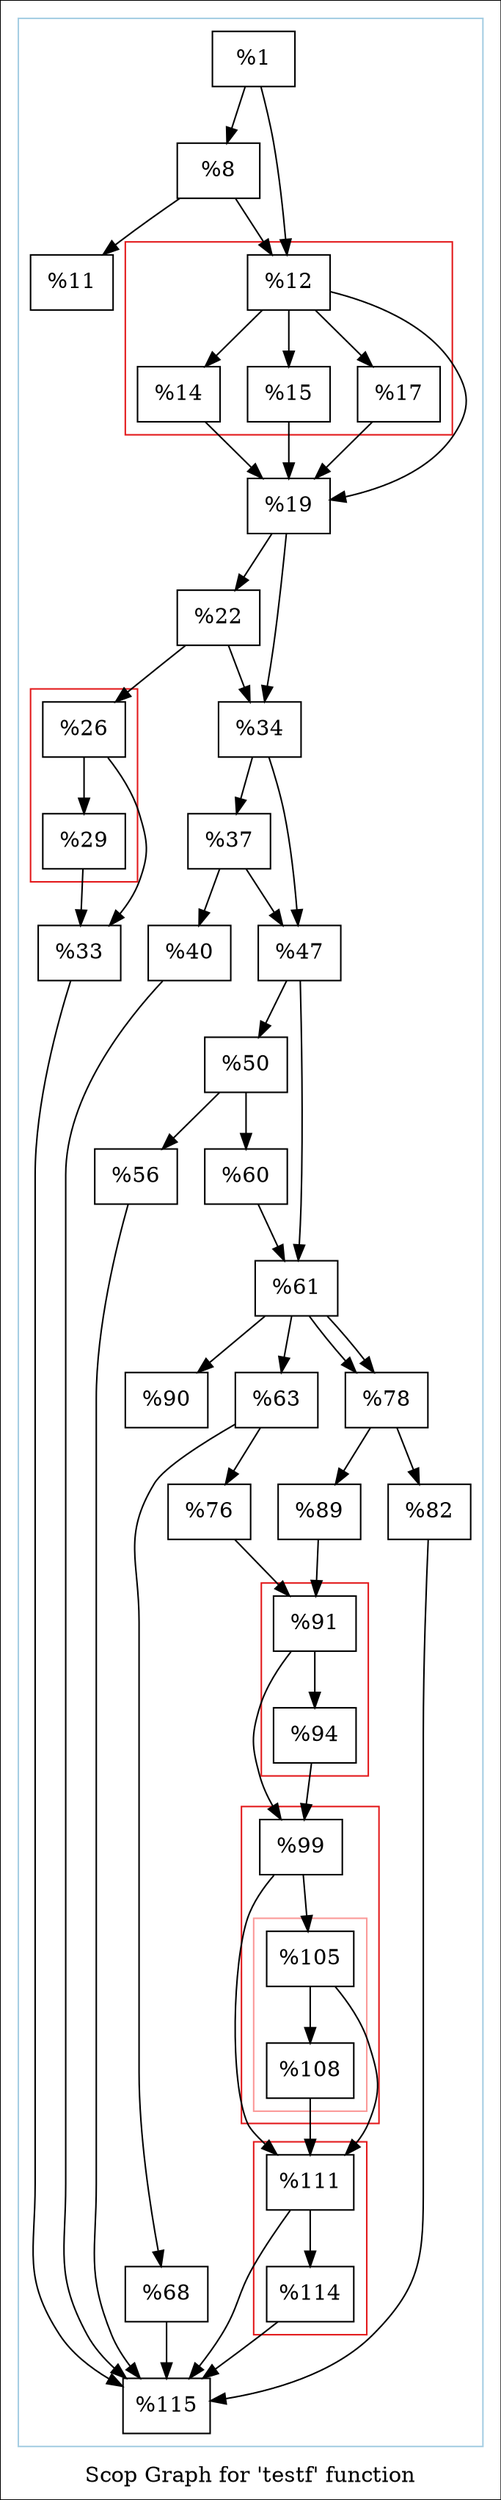 digraph "Scop Graph for 'testf' function" {
	label="Scop Graph for 'testf' function";

	Node0x18e9c30 [shape=record,label="{%1}"];
	Node0x18e9c30 -> Node0x169d8c0;
	Node0x18e9c30 -> Node0x18d0cf0;
	Node0x169d8c0 [shape=record,label="{%8}"];
	Node0x169d8c0 -> Node0x16605f0;
	Node0x169d8c0 -> Node0x18d0cf0;
	Node0x16605f0 [shape=record,label="{%11}"];
	Node0x18d0cf0 [shape=record,label="{%12}"];
	Node0x18d0cf0 -> Node0x17b5b70;
	Node0x18d0cf0 -> Node0x1874290;
	Node0x18d0cf0 -> Node0x18470b0;
	Node0x18d0cf0 -> Node0x1748dd0;
	Node0x17b5b70 [shape=record,label="{%19}"];
	Node0x17b5b70 -> Node0x17dce20;
	Node0x17b5b70 -> Node0x18e5640;
	Node0x17dce20 [shape=record,label="{%22}"];
	Node0x17dce20 -> Node0x18d3fc0;
	Node0x17dce20 -> Node0x18e5640;
	Node0x18d3fc0 [shape=record,label="{%26}"];
	Node0x18d3fc0 -> Node0x18ef970;
	Node0x18d3fc0 -> Node0x15d7fb0;
	Node0x18ef970 [shape=record,label="{%29}"];
	Node0x18ef970 -> Node0x15d7fb0;
	Node0x15d7fb0 [shape=record,label="{%33}"];
	Node0x15d7fb0 -> Node0x1832780;
	Node0x1832780 [shape=record,label="{%115}"];
	Node0x18e5640 [shape=record,label="{%34}"];
	Node0x18e5640 -> Node0x1782430;
	Node0x18e5640 -> Node0x15c9390;
	Node0x1782430 [shape=record,label="{%37}"];
	Node0x1782430 -> Node0x15c9390;
	Node0x1782430 -> Node0x18ef7e0;
	Node0x15c9390 [shape=record,label="{%47}"];
	Node0x15c9390 -> Node0x18f2320;
	Node0x15c9390 -> Node0x18b0260;
	Node0x18f2320 [shape=record,label="{%50}"];
	Node0x18f2320 -> Node0x1839310;
	Node0x18f2320 -> Node0x1604db0;
	Node0x1839310 [shape=record,label="{%56}"];
	Node0x1839310 -> Node0x1832780;
	Node0x1604db0 [shape=record,label="{%60}"];
	Node0x1604db0 -> Node0x18b0260;
	Node0x18b0260 [shape=record,label="{%61}"];
	Node0x18b0260 -> Node0x17c4c70;
	Node0x18b0260 -> Node0x1844e60;
	Node0x18b0260 -> Node0x183d6c0;
	Node0x18b0260 -> Node0x183d6c0;
	Node0x17c4c70 [shape=record,label="{%90}"];
	Node0x1844e60 [shape=record,label="{%63}"];
	Node0x1844e60 -> Node0x18ef4b0;
	Node0x1844e60 -> Node0x1742330;
	Node0x18ef4b0 [shape=record,label="{%68}"];
	Node0x18ef4b0 -> Node0x1832780;
	Node0x1742330 [shape=record,label="{%76}"];
	Node0x1742330 -> Node0x17425f0;
	Node0x17425f0 [shape=record,label="{%91}"];
	Node0x17425f0 -> Node0x18f9710;
	Node0x17425f0 -> Node0x15a04e0;
	Node0x18f9710 [shape=record,label="{%94}"];
	Node0x18f9710 -> Node0x15a04e0;
	Node0x15a04e0 [shape=record,label="{%99}"];
	Node0x15a04e0 -> Node0x181a4c0;
	Node0x15a04e0 -> Node0x1838480;
	Node0x181a4c0 [shape=record,label="{%105}"];
	Node0x181a4c0 -> Node0x18db8b0;
	Node0x181a4c0 -> Node0x1838480;
	Node0x18db8b0 [shape=record,label="{%108}"];
	Node0x18db8b0 -> Node0x1838480;
	Node0x1838480 [shape=record,label="{%111}"];
	Node0x1838480 -> Node0x1832780;
	Node0x1838480 -> Node0x1948120;
	Node0x1948120 [shape=record,label="{%114}"];
	Node0x1948120 -> Node0x1832780;
	Node0x183d6c0 [shape=record,label="{%78}"];
	Node0x183d6c0 -> Node0x1833930;
	Node0x183d6c0 -> Node0x17dfa40;
	Node0x1833930 [shape=record,label="{%82}"];
	Node0x1833930 -> Node0x1832780;
	Node0x17dfa40 [shape=record,label="{%89}"];
	Node0x17dfa40 -> Node0x17425f0;
	Node0x18ef7e0 [shape=record,label="{%40}"];
	Node0x18ef7e0 -> Node0x1832780;
	Node0x1874290 [shape=record,label="{%14}"];
	Node0x1874290 -> Node0x17b5b70;
	Node0x18470b0 [shape=record,label="{%15}"];
	Node0x18470b0 -> Node0x17b5b70;
	Node0x1748dd0 [shape=record,label="{%17}"];
	Node0x1748dd0 -> Node0x17b5b70;
	colorscheme = "paired12"
        subgraph cluster_0x15609b0 {
          label = "";
          style = solid;
          color = 1
          subgraph cluster_0x1560b30 {
            label = "";
            style = solid;
            color = 6
            Node0x18d0cf0;
            Node0x1874290;
            Node0x18470b0;
            Node0x1748dd0;
          }
          subgraph cluster_0x1560a30 {
            label = "";
            style = solid;
            color = 6
            Node0x18d3fc0;
            Node0x18ef970;
          }
          subgraph cluster_0x1560ab0 {
            label = "";
            style = solid;
            color = 6
            Node0x17425f0;
            Node0x18f9710;
          }
          subgraph cluster_0x1966090 {
            label = "";
            style = solid;
            color = 6
            subgraph cluster_0x19597e0 {
              label = "";
              style = solid;
              color = 5
              Node0x181a4c0;
              Node0x18db8b0;
            }
            Node0x15a04e0;
          }
          subgraph cluster_0x1958d30 {
            label = "";
            style = solid;
            color = 6
            Node0x1838480;
            Node0x1948120;
          }
          Node0x18e9c30;
          Node0x169d8c0;
          Node0x16605f0;
          Node0x17b5b70;
          Node0x17dce20;
          Node0x15d7fb0;
          Node0x1832780;
          Node0x18e5640;
          Node0x1782430;
          Node0x15c9390;
          Node0x18f2320;
          Node0x1839310;
          Node0x1604db0;
          Node0x18b0260;
          Node0x17c4c70;
          Node0x1844e60;
          Node0x18ef4b0;
          Node0x1742330;
          Node0x183d6c0;
          Node0x1833930;
          Node0x17dfa40;
          Node0x18ef7e0;
        }
}
